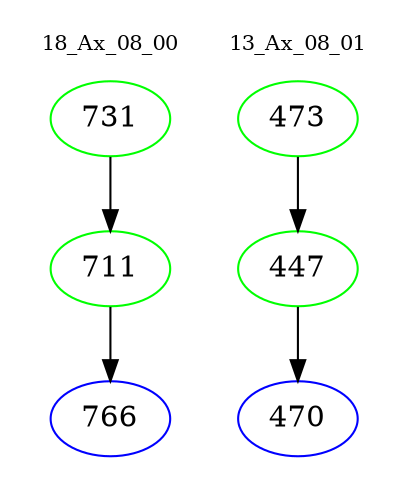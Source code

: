digraph{
subgraph cluster_0 {
color = white
label = "18_Ax_08_00";
fontsize=10;
T0_731 [label="731", color="green"]
T0_731 -> T0_711 [color="black"]
T0_711 [label="711", color="green"]
T0_711 -> T0_766 [color="black"]
T0_766 [label="766", color="blue"]
}
subgraph cluster_1 {
color = white
label = "13_Ax_08_01";
fontsize=10;
T1_473 [label="473", color="green"]
T1_473 -> T1_447 [color="black"]
T1_447 [label="447", color="green"]
T1_447 -> T1_470 [color="black"]
T1_470 [label="470", color="blue"]
}
}
